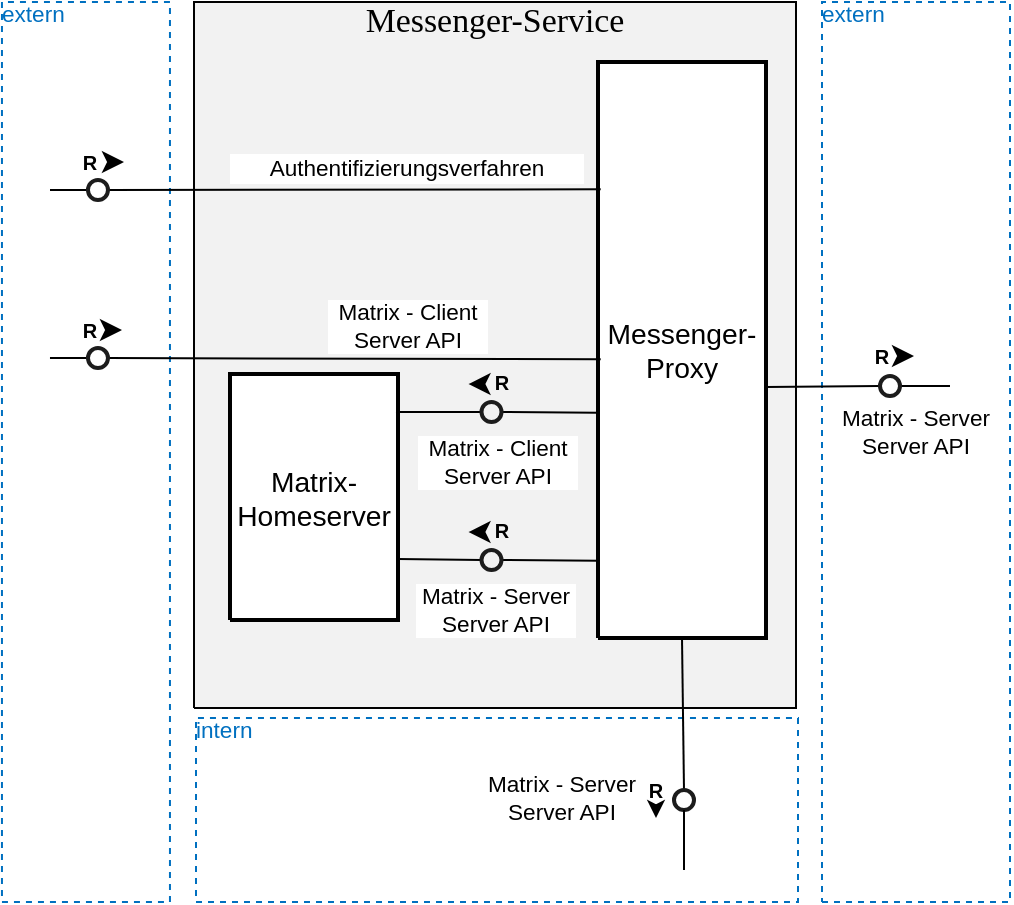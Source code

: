 <mxfile>
    <diagram name="API-Messenger-Service" id="VJmnjxaGHHmpje8je5-Q">
        <mxGraphModel dx="1864" dy="860" grid="1" gridSize="10" guides="1" tooltips="1" connect="1" arrows="1" fold="1" page="1" pageScale="1" pageWidth="827" pageHeight="1169" math="0" shadow="0">
            <root>
                <mxCell id="0"/>
                <mxCell id="1" parent="0"/>
                <UserObject label="&lt;div style=&quot;font-size: 1px&quot;&gt;&lt;p style=&quot;text-align:left;margin-left:0;margin-right:0;margin-top:0px;margin-bottom:0px;text-indent:0;vertical-align:top;direction:ltr;&quot;&gt;&lt;font style=&quot;font-size:11.29px;font-family:Arial;color:#0070c0;direction:ltr;letter-spacing:0px;line-height:120%;opacity:1&quot;&gt;extern&lt;br/&gt;&lt;/font&gt;&lt;/p&gt;&lt;/div&gt;" tags="Hintergrund" id="YiMSiMVtn8OKMZa1fjgc-1">
                    <mxCell style="verticalAlign=top;align=left;overflow=width;vsdxID=53;fillColor=#FFFFFF;gradientColor=none;shape=stencil(nZBLDoAgDERP0z3SIyjew0SURgSD+Lu9kMZoXLhwN9O+tukAlrNpJg1SzDH4QW/URgNYgZTkjA4UkwJUgGXng+6DX1zLfmoymdXo17xh5zmRJ6Q42BWCfc2oJfdAr+Yv+AP9Cb7OJ3H/2JG1HNGz/84klThPVCc=);dashed=1;strokeColor=#0070c0;points=[];labelBackgroundColor=none;rounded=0;html=1;whiteSpace=wrap;" parent="1" vertex="1">
                        <mxGeometry x="45.98" y="10" width="84" height="450" as="geometry"/>
                    </mxCell>
                </UserObject>
                <UserObject label="&lt;div style=&quot;font-size: 1px&quot;&gt;&lt;p style=&quot;text-align:left;margin-left:0;margin-right:0;margin-top:0px;margin-bottom:0px;text-indent:0;vertical-align:top;direction:ltr;&quot;&gt;&lt;font style=&quot;font-size:11.29px;font-family:Arial;color:#0070c0;direction:ltr;letter-spacing:0px;line-height:120%;opacity:1&quot;&gt;extern&lt;br/&gt;&lt;/font&gt;&lt;/p&gt;&lt;/div&gt;" tags="Hintergrund" id="YiMSiMVtn8OKMZa1fjgc-2">
                    <mxCell style="verticalAlign=top;align=left;overflow=width;vsdxID=52;fillColor=#FFFFFF;gradientColor=none;shape=stencil(nZBLDoAgDERP0z3SIyjew0SURgSD+Lu9kMZoXLhwN9O+tukAlrNpJg1SzDH4QW/URgNYgZTkjA4UkwJUgGXng+6DX1zLfmoymdXo17xh5zmRJ6Q42BWCfc2oJfdAr+Yv+AP9Cb7OJ3H/2JG1HNGz/84klThPVCc=);dashed=1;strokeColor=#0070c0;points=[];labelBackgroundColor=none;rounded=0;html=1;whiteSpace=wrap;" parent="1" vertex="1">
                        <mxGeometry x="456" y="10" width="94" height="450" as="geometry"/>
                    </mxCell>
                </UserObject>
                <UserObject label="&lt;div style=&quot;font-size: 1px&quot;&gt;&lt;p style=&quot;text-align:left;margin-left:0;margin-right:0;margin-top:0px;margin-bottom:0px;text-indent:0;vertical-align:top;direction:ltr;&quot;&gt;&lt;font style=&quot;font-size:11.29px;font-family:Arial;color:#0070c0;direction:ltr;letter-spacing:0px;line-height:120%;opacity:1&quot;&gt;intern&lt;br/&gt;&lt;/font&gt;&lt;/p&gt;&lt;/div&gt;" tags="Hintergrund" id="YiMSiMVtn8OKMZa1fjgc-3">
                    <mxCell style="verticalAlign=top;align=left;overflow=width;vsdxID=51;fillColor=#FFFFFF;gradientColor=none;shape=stencil(nZBLDoAgDERP0z3SIyjew0SURgSD+Lu9kMZoXLhwN9O+tukAlrNpJg1SzDH4QW/URgNYgZTkjA4UkwJUgGXng+6DX1zLfmoymdXo17xh5zmRJ6Q42BWCfc2oJfdAr+Yv+AP9Cb7OJ3H/2JG1HNGz/84klThPVCc=);dashed=1;strokeColor=#0070c0;points=[];labelBackgroundColor=none;rounded=0;html=1;whiteSpace=wrap;" parent="1" vertex="1">
                        <mxGeometry x="143" y="368.02" width="301" height="91.98" as="geometry"/>
                    </mxCell>
                </UserObject>
                <UserObject label="&lt;div style=&quot;font-size: 1px&quot;&gt;&lt;font style=&quot;font-size:16.93px;font-family:Calibri;color:#000000;direction:ltr;letter-spacing:0px;line-height:120%;opacity:1&quot;&gt;Messenger-Service&lt;br/&gt;&lt;/font&gt;&lt;/div&gt;" tags="Hintergrund" id="YiMSiMVtn8OKMZa1fjgc-4">
                    <mxCell style="verticalAlign=top;align=center;overflow=width;vsdxID=1;fillColor=#f2f2f2;gradientColor=none;shape=stencil(nZBLDoAgDERP0z3SIyjew0SURgSD+Lu9kMZoXLhwN9O+tukAlrNpJg1SzDH4QW/URgNYgZTkjA4UkwJUgGXng+6DX1zLfmoymdXo17xh5zmRJ6Q42BWCfc2oJfdAr+Yv+AP9Cb7OJ3H/2JG1HNGz/84klThPVCc=);points=[];labelBackgroundColor=none;rounded=0;html=1;whiteSpace=wrap;" parent="1" vertex="1">
                        <mxGeometry x="142" y="10" width="301" height="353.02" as="geometry"/>
                    </mxCell>
                </UserObject>
                <UserObject label="&lt;div style=&quot;font-size: 1px&quot;&gt;&lt;font style=&quot;font-size:14.11px;font-family:Arial;color:#000000;direction:ltr;letter-spacing:0px;line-height:120%;opacity:1&quot;&gt;Matrix- Homeserver&lt;br/&gt;&lt;/font&gt;&lt;/div&gt;" tags="Hintergrund" id="YiMSiMVtn8OKMZa1fjgc-5">
                    <mxCell style="verticalAlign=middle;align=center;overflow=width;vsdxID=2;fillColor=#FFFFFF;gradientColor=none;shape=stencil(nZBLDoAgDERP0z3SIyjew0SURgSD+Lu9kMZoXLhwN9O+tukAlrNpJg1SzDH4QW/URgNYgZTkjA4UkwJUgGXng+6DX1zLfmoymdXo17xh5zmRJ6Q42BWCfc2oJfdAr+Yv+AP9Cb7OJ3H/2JG1HNGz/84klThPVCc=);strokeWidth=2;spacingTop=-1;spacingBottom=-1;spacingLeft=-1;spacingRight=-1;points=[[0.5,0,0],[1,0.5,0],[0.5,0.5,0],[0.5,0.5,0]];labelBackgroundColor=none;rounded=0;html=1;whiteSpace=wrap;" parent="1" vertex="1">
                        <mxGeometry x="160" y="196.02" width="84" height="123" as="geometry"/>
                    </mxCell>
                </UserObject>
                <mxCell id="YiMSiMVtn8OKMZa1fjgc-59" style="edgeStyle=none;rounded=0;orthogonalLoop=1;jettySize=auto;html=1;exitX=1;exitY=0.564;exitDx=0;exitDy=0;exitPerimeter=0;entryX=0;entryY=0.5;entryDx=0;entryDy=0;endArrow=none;endFill=0;" parent="1" source="YiMSiMVtn8OKMZa1fjgc-20" target="YiMSiMVtn8OKMZa1fjgc-57" edge="1">
                    <mxGeometry relative="1" as="geometry"/>
                </mxCell>
                <UserObject label="&lt;div style=&quot;font-size: 1px&quot;&gt;&lt;font style=&quot;font-size:14.11px;font-family:Arial;color:#000000;direction:ltr;letter-spacing:0px;line-height:120%;opacity:1&quot;&gt;Messenger-&lt;br/&gt;Proxy&lt;br/&gt;&lt;/font&gt;&lt;/div&gt;" tags="Hintergrund" id="YiMSiMVtn8OKMZa1fjgc-20">
                    <mxCell style="verticalAlign=middle;align=center;overflow=width;vsdxID=19;fillColor=#FFFFFF;gradientColor=none;shape=stencil(nZBLDoAgDERP0z3SIyjew0SURgSD+Lu9kMZoXLhwN9O+tukAlrNpJg1SzDH4QW/URgNYgZTkjA4UkwJUgGXng+6DX1zLfmoymdXo17xh5zmRJ6Q42BWCfc2oJfdAr+Yv+AP9Cb7OJ3H/2JG1HNGz/84klThPVCc=);strokeColor=#000000;strokeWidth=2;spacingTop=-1;spacingBottom=-1;spacingLeft=-1;spacingRight=-1;points=[[0.5,0,0],[1,0.5,0],[0.5,0.5,0],[0.5,0.5,0]];labelBackgroundColor=none;rounded=0;html=1;whiteSpace=wrap;" parent="1" vertex="1">
                        <mxGeometry x="344" y="40" width="84" height="288.02" as="geometry"/>
                    </mxCell>
                </UserObject>
                <mxCell id="YiMSiMVtn8OKMZa1fjgc-35" parent="1" vertex="1">
                    <mxGeometry x="386" y="446.02" as="geometry"/>
                </mxCell>
                <UserObject label="" tags="Hintergrund" id="YiMSiMVtn8OKMZa1fjgc-36">
                    <mxCell style="vsdxID=20;edgeStyle=none;startArrow=none;endArrow=none;startSize=5;endSize=5;strokeColor=#000000;spacingTop=-3;spacingBottom=-3;spacingLeft=-2;spacingRight=-2;verticalAlign=middle;html=1;labelBackgroundColor=#ffffff;rounded=0;exitX=0.5;exitY=1;exitDx=0;exitDy=0;exitPerimeter=0;entryX=0.5;entryY=0;entryDx=0;entryDy=0;" parent="1" source="YiMSiMVtn8OKMZa1fjgc-20" target="YiMSiMVtn8OKMZa1fjgc-43" edge="1">
                        <mxGeometry relative="1" as="geometry">
                            <Array as="points"/>
                            <mxPoint x="390" y="374.02" as="targetPoint"/>
                        </mxGeometry>
                    </mxCell>
                </UserObject>
                <mxCell id="YiMSiMVtn8OKMZa1fjgc-37" value="&lt;div style=&quot;font-size: 1px&quot;&gt;&lt;p style=&quot;text-align:center;margin-left:0;margin-right:0;margin-top:0px;margin-bottom:0px;text-indent:0;vertical-align:middle;direction:ltr;&quot;&gt;&lt;font style=&quot;font-size:11.29px;font-family:Arial;color:#000000;direction:ltr;letter-spacing:0px;line-height:120%;opacity:1&quot;&gt;Matrix - &lt;/font&gt;&lt;font style=&quot;font-size:11.29px;font-family:Arial;color:#000000;direction:ltr;letter-spacing:0px;line-height:120%;opacity:1&quot;&gt;Server&lt;br/&gt;&lt;/font&gt;&lt;/p&gt;&lt;p style=&quot;text-align:center;margin-left:0;margin-right:0;margin-top:0px;margin-bottom:0px;text-indent:0;vertical-align:middle;direction:ltr;&quot;&gt;&lt;font style=&quot;font-size:11.29px;font-family:Arial;color:#000000;direction:ltr;letter-spacing:0px;line-height:120%;opacity:1&quot;&gt;Server API&lt;/font&gt;&lt;font style=&quot;font-size:11.29px;font-family:Arial;color:#000000;direction:ltr;letter-spacing:0px;line-height:120%;opacity:1&quot;&gt;&lt;br/&gt;&lt;/font&gt;&lt;/p&gt;&lt;/div&gt;" style="text;vsdxID=20;edgeStyle=none;startArrow=none;endArrow=none;startSize=5;endSize=5;strokeColor=none;spacingTop=-3;spacingBottom=-3;spacingLeft=-2;spacingRight=-2;verticalAlign=middle;html=1;labelBackgroundColor=#ffffff;rounded=0;align=center;overflow=width;fillColor=none;gradientColor=none;whiteSpace=wrap;;html=1;;rotation=0;" parent="YiMSiMVtn8OKMZa1fjgc-36" vertex="1">
                    <mxGeometry width="79.98" height="79.98" relative="1" as="geometry">
                        <mxPoint x="-133" y="-92" as="offset"/>
                    </mxGeometry>
                </mxCell>
                <mxCell id="YiMSiMVtn8OKMZa1fjgc-38" value="" style="group" parent="1" vertex="1" connectable="0">
                    <mxGeometry x="353" y="394.02" width="40" height="20" as="geometry"/>
                </mxCell>
                <mxCell id="YiMSiMVtn8OKMZa1fjgc-39" value="" style="group" parent="YiMSiMVtn8OKMZa1fjgc-38" vertex="1" connectable="0">
                    <mxGeometry width="40" height="20" as="geometry"/>
                </mxCell>
                <mxCell id="YiMSiMVtn8OKMZa1fjgc-40" value="" style="group" parent="YiMSiMVtn8OKMZa1fjgc-39" vertex="1" connectable="0">
                    <mxGeometry width="40" height="20" as="geometry"/>
                </mxCell>
                <mxCell id="YiMSiMVtn8OKMZa1fjgc-41" value="" style="endArrow=classic;html=1;strokeColor=#000000;fontFamily=Helvetica;fontSize=14;fontColor=#525252;rounded=0;" parent="YiMSiMVtn8OKMZa1fjgc-40" edge="1">
                    <mxGeometry width="50" height="50" relative="1" as="geometry">
                        <mxPoint x="20" y="19" as="sourcePoint"/>
                        <mxPoint x="20" y="24" as="targetPoint"/>
                    </mxGeometry>
                </mxCell>
                <mxCell id="YiMSiMVtn8OKMZa1fjgc-42" value="R" style="text;html=1;strokeColor=none;fillColor=none;align=center;verticalAlign=middle;whiteSpace=wrap;overflow=hidden;fontFamily=Helvetica;fontSize=10;fontColor=#000000;fontStyle=1" parent="YiMSiMVtn8OKMZa1fjgc-40" vertex="1">
                    <mxGeometry width="40" height="20" as="geometry"/>
                </mxCell>
                <mxCell id="YiMSiMVtn8OKMZa1fjgc-43" value="" style="ellipse;whiteSpace=wrap;html=1;strokeColor=#1C1C1C;fillColor=none;fontFamily=Tahoma;fontSize=14;fontColor=#525252;align=center;strokeWidth=2;" parent="YiMSiMVtn8OKMZa1fjgc-40" vertex="1">
                    <mxGeometry x="29" y="10" width="10" height="10" as="geometry"/>
                </mxCell>
                <mxCell id="YiMSiMVtn8OKMZa1fjgc-50" style="edgeStyle=none;rounded=0;orthogonalLoop=1;jettySize=auto;html=1;exitX=1;exitY=0.5;exitDx=0;exitDy=0;endArrow=none;endFill=0;entryX=0.016;entryY=0.516;entryDx=0;entryDy=0;entryPerimeter=0;" parent="1" source="YiMSiMVtn8OKMZa1fjgc-46" target="YiMSiMVtn8OKMZa1fjgc-20" edge="1">
                    <mxGeometry relative="1" as="geometry">
                        <mxPoint x="340" y="190" as="targetPoint"/>
                    </mxGeometry>
                </mxCell>
                <mxCell id="YiMSiMVtn8OKMZa1fjgc-54" value="" style="endArrow=none;html=1;rounded=0;entryX=0.5;entryY=1;entryDx=0;entryDy=0;" parent="1" target="YiMSiMVtn8OKMZa1fjgc-43" edge="1">
                    <mxGeometry width="50" height="50" relative="1" as="geometry">
                        <mxPoint x="387" y="444.02" as="sourcePoint"/>
                        <mxPoint x="310" y="294.02" as="targetPoint"/>
                    </mxGeometry>
                </mxCell>
                <mxCell id="YiMSiMVtn8OKMZa1fjgc-55" value="" style="group" parent="1" vertex="1" connectable="0">
                    <mxGeometry x="466" y="177.02" width="40" height="29" as="geometry"/>
                </mxCell>
                <mxCell id="YiMSiMVtn8OKMZa1fjgc-56" value="R" style="text;html=1;strokeColor=none;fillColor=none;align=center;verticalAlign=middle;whiteSpace=wrap;overflow=hidden;fontFamily=Helvetica;fontSize=10;fontColor=#000000;fontStyle=1" parent="YiMSiMVtn8OKMZa1fjgc-55" vertex="1">
                    <mxGeometry width="40" height="20" as="geometry"/>
                </mxCell>
                <mxCell id="YiMSiMVtn8OKMZa1fjgc-58" style="edgeStyle=none;rounded=0;html=1;startArrow=none;startFill=0;endArrow=classic;endFill=1;jettySize=auto;orthogonalLoop=1;strokeColor=#000000;fontFamily=Helvetica;fontSize=10;fontColor=#000000;targetPerimeterSpacing=0;endSize=8;sourcePerimeterSpacing=0;startSize=0;" parent="YiMSiMVtn8OKMZa1fjgc-55" edge="1">
                    <mxGeometry relative="1" as="geometry">
                        <mxPoint x="36" y="10" as="targetPoint"/>
                        <mxPoint x="28" y="10" as="sourcePoint"/>
                    </mxGeometry>
                </mxCell>
                <mxCell id="YiMSiMVtn8OKMZa1fjgc-61" value="" style="endArrow=none;html=1;rounded=0;exitX=1;exitY=0.5;exitDx=0;exitDy=0;" parent="1" source="YiMSiMVtn8OKMZa1fjgc-57" edge="1">
                    <mxGeometry width="50" height="50" relative="1" as="geometry">
                        <mxPoint x="600" y="254.02" as="sourcePoint"/>
                        <mxPoint x="520" y="202" as="targetPoint"/>
                    </mxGeometry>
                </mxCell>
                <mxCell id="YiMSiMVtn8OKMZa1fjgc-62" value="&lt;div style=&quot;font-size: 1px&quot;&gt;&lt;p style=&quot;text-align:center;margin-left:0;margin-right:0;margin-top:0px;margin-bottom:0px;text-indent:0;vertical-align:middle;direction:ltr;&quot;&gt;&lt;font style=&quot;font-size:11.29px;font-family:Arial;color:#000000;direction:ltr;letter-spacing:0px;line-height:120%;opacity:1&quot;&gt;Matrix - &lt;/font&gt;&lt;font style=&quot;font-size:11.29px;font-family:Arial;color:#000000;direction:ltr;letter-spacing:0px;line-height:120%;opacity:1&quot;&gt;Server&lt;br/&gt;&lt;/font&gt;&lt;/p&gt;&lt;p style=&quot;text-align:center;margin-left:0;margin-right:0;margin-top:0px;margin-bottom:0px;text-indent:0;vertical-align:middle;direction:ltr;&quot;&gt;&lt;font style=&quot;font-size:11.29px;font-family:Arial;color:#000000;direction:ltr;letter-spacing:0px;line-height:120%;opacity:1&quot;&gt;Server API&lt;/font&gt;&lt;font style=&quot;font-size:11.29px;font-family:Arial;color:#000000;direction:ltr;letter-spacing:0px;line-height:120%;opacity:1&quot;&gt;&lt;br/&gt;&lt;/font&gt;&lt;/p&gt;&lt;/div&gt;" style="text;vsdxID=20;edgeStyle=none;startArrow=none;endArrow=none;startSize=5;endSize=5;strokeColor=none;spacingTop=-3;spacingBottom=-3;spacingLeft=-2;spacingRight=-2;verticalAlign=middle;html=1;labelBackgroundColor=#ffffff;rounded=0;align=center;overflow=width;fillColor=none;gradientColor=none;whiteSpace=wrap;;html=1;;rotation=0;" parent="1" vertex="1">
                    <mxGeometry x="463.01" y="185.037" width="79.98" height="79.98" as="geometry"/>
                </mxCell>
                <mxCell id="YiMSiMVtn8OKMZa1fjgc-68" value="" style="group;flipV=1;direction=south;" parent="1" vertex="1" connectable="0">
                    <mxGeometry x="251.25" y="265.02" width="29" height="40" as="geometry"/>
                </mxCell>
                <mxCell id="YiMSiMVtn8OKMZa1fjgc-71" style="edgeStyle=none;rounded=0;html=1;startArrow=none;startFill=0;endArrow=classic;endFill=1;jettySize=auto;orthogonalLoop=1;strokeColor=#000000;fontFamily=Helvetica;fontSize=10;fontColor=#000000;targetPerimeterSpacing=0;endSize=8;sourcePerimeterSpacing=0;startSize=0;" parent="YiMSiMVtn8OKMZa1fjgc-68" edge="1">
                    <mxGeometry relative="1" as="geometry">
                        <mxPoint x="28" y="10" as="targetPoint"/>
                        <mxPoint x="36" y="10" as="sourcePoint"/>
                    </mxGeometry>
                </mxCell>
                <mxCell id="YiMSiMVtn8OKMZa1fjgc-69" value="R" style="text;html=1;strokeColor=none;fillColor=none;align=center;verticalAlign=middle;whiteSpace=wrap;overflow=hidden;fontFamily=Helvetica;fontSize=10;fontColor=#000000;fontStyle=1;direction=south;" parent="1" vertex="1">
                    <mxGeometry x="285.75" y="254.02" width="20" height="40" as="geometry"/>
                </mxCell>
                <mxCell id="YiMSiMVtn8OKMZa1fjgc-78" style="edgeStyle=none;rounded=0;orthogonalLoop=1;jettySize=auto;html=1;exitX=0.5;exitY=0;exitDx=0;exitDy=0;endArrow=none;endFill=0;entryX=0.006;entryY=0.866;entryDx=0;entryDy=0;entryPerimeter=0;" parent="1" source="YiMSiMVtn8OKMZa1fjgc-70" target="YiMSiMVtn8OKMZa1fjgc-20" edge="1">
                    <mxGeometry relative="1" as="geometry">
                        <mxPoint x="340" y="290" as="targetPoint"/>
                    </mxGeometry>
                </mxCell>
                <mxCell id="YiMSiMVtn8OKMZa1fjgc-79" style="edgeStyle=none;rounded=0;orthogonalLoop=1;jettySize=auto;html=1;exitX=0.5;exitY=1;exitDx=0;exitDy=0;endArrow=none;endFill=0;entryX=1;entryY=0.752;entryDx=0;entryDy=0;entryPerimeter=0;" parent="1" source="YiMSiMVtn8OKMZa1fjgc-70" target="YiMSiMVtn8OKMZa1fjgc-5" edge="1">
                    <mxGeometry relative="1" as="geometry">
                        <mxPoint x="250" y="284.02" as="targetPoint"/>
                    </mxGeometry>
                </mxCell>
                <mxCell id="YiMSiMVtn8OKMZa1fjgc-70" value="" style="ellipse;whiteSpace=wrap;html=1;strokeColor=#1C1C1C;fillColor=none;fontFamily=Tahoma;fontSize=14;fontColor=#525252;align=center;strokeWidth=2;direction=south;" parent="1" vertex="1">
                    <mxGeometry x="285.75" y="284.02" width="10" height="10" as="geometry"/>
                </mxCell>
                <mxCell id="YiMSiMVtn8OKMZa1fjgc-74" style="edgeStyle=none;rounded=0;html=1;startArrow=none;startFill=0;endArrow=classic;endFill=1;jettySize=auto;orthogonalLoop=1;strokeColor=#000000;fontFamily=Helvetica;fontSize=10;fontColor=#000000;targetPerimeterSpacing=0;endSize=8;sourcePerimeterSpacing=0;startSize=0;" parent="1" edge="1">
                    <mxGeometry relative="1" as="geometry">
                        <mxPoint x="279.25" y="201.01" as="targetPoint"/>
                        <mxPoint x="287.25" y="201.01" as="sourcePoint"/>
                    </mxGeometry>
                </mxCell>
                <mxCell id="YiMSiMVtn8OKMZa1fjgc-75" value="R" style="text;html=1;strokeColor=none;fillColor=none;align=center;verticalAlign=middle;whiteSpace=wrap;overflow=hidden;fontFamily=Helvetica;fontSize=10;fontColor=#000000;fontStyle=1;direction=south;" parent="1" vertex="1">
                    <mxGeometry x="285.75" y="180.01" width="20" height="40" as="geometry"/>
                </mxCell>
                <mxCell id="YiMSiMVtn8OKMZa1fjgc-80" style="edgeStyle=none;rounded=0;orthogonalLoop=1;jettySize=auto;html=1;exitX=0.5;exitY=0;exitDx=0;exitDy=0;endArrow=none;endFill=0;entryX=-0.004;entryY=0.609;entryDx=0;entryDy=0;entryPerimeter=0;" parent="1" source="YiMSiMVtn8OKMZa1fjgc-76" target="YiMSiMVtn8OKMZa1fjgc-20" edge="1">
                    <mxGeometry relative="1" as="geometry">
                        <mxPoint x="340" y="204.02" as="targetPoint"/>
                    </mxGeometry>
                </mxCell>
                <mxCell id="YiMSiMVtn8OKMZa1fjgc-81" style="edgeStyle=none;rounded=0;orthogonalLoop=1;jettySize=auto;html=1;exitX=0.5;exitY=1;exitDx=0;exitDy=0;entryX=0.988;entryY=0.154;entryDx=0;entryDy=0;entryPerimeter=0;endArrow=none;endFill=0;" parent="1" source="YiMSiMVtn8OKMZa1fjgc-76" target="YiMSiMVtn8OKMZa1fjgc-5" edge="1">
                    <mxGeometry relative="1" as="geometry"/>
                </mxCell>
                <mxCell id="YiMSiMVtn8OKMZa1fjgc-76" value="" style="ellipse;whiteSpace=wrap;html=1;strokeColor=#1C1C1C;fillColor=none;fontFamily=Tahoma;fontSize=14;fontColor=#525252;align=center;strokeWidth=2;direction=south;" parent="1" vertex="1">
                    <mxGeometry x="285.75" y="210.01" width="10" height="10" as="geometry"/>
                </mxCell>
                <mxCell id="YiMSiMVtn8OKMZa1fjgc-77" value="&lt;div style=&quot;font-size: 1px&quot;&gt;&lt;p style=&quot;text-align:center;margin-left:0;margin-right:0;margin-top:0px;margin-bottom:0px;text-indent:0;vertical-align:middle;direction:ltr;&quot;&gt;&lt;font style=&quot;font-size:11.29px;font-family:Arial;color:#000000;direction:ltr;letter-spacing:0px;line-height:120%;opacity:1&quot;&gt;Matrix - &lt;/font&gt;&lt;font style=&quot;font-size:11.29px;font-family:Arial;color:#000000;direction:ltr;letter-spacing:0px;line-height:120%;opacity:1&quot;&gt;Server&lt;br/&gt;&lt;/font&gt;&lt;/p&gt;&lt;p style=&quot;text-align:center;margin-left:0;margin-right:0;margin-top:0px;margin-bottom:0px;text-indent:0;vertical-align:middle;direction:ltr;&quot;&gt;&lt;font style=&quot;font-size:11.29px;font-family:Arial;color:#000000;direction:ltr;letter-spacing:0px;line-height:120%;opacity:1&quot;&gt;Server API&lt;/font&gt;&lt;font style=&quot;font-size:11.29px;font-family:Arial;color:#000000;direction:ltr;letter-spacing:0px;line-height:120%;opacity:1&quot;&gt;&lt;br/&gt;&lt;/font&gt;&lt;/p&gt;&lt;/div&gt;" style="text;vsdxID=20;edgeStyle=none;startArrow=none;endArrow=none;startSize=5;endSize=5;strokeColor=none;spacingTop=-3;spacingBottom=-3;spacingLeft=-2;spacingRight=-2;verticalAlign=middle;html=1;labelBackgroundColor=#ffffff;rounded=0;align=center;overflow=width;fillColor=none;gradientColor=none;whiteSpace=wrap;;html=1;;rotation=0;" parent="1" vertex="1">
                    <mxGeometry x="285.75" y="368.017" width="79.98" height="79.98" as="geometry"/>
                </mxCell>
                <mxCell id="YiMSiMVtn8OKMZa1fjgc-82" value="&lt;div style=&quot;font-size: 1px&quot;&gt;&lt;p style=&quot;text-align:center;margin-left:0;margin-right:0;margin-top:0px;margin-bottom:0px;text-indent:0;vertical-align:middle;direction:ltr;&quot;&gt;&lt;font style=&quot;font-size:11.29px;font-family:Arial;color:#000000;direction:ltr;letter-spacing:0px;line-height:120%;opacity:1&quot;&gt;Matrix - Client&lt;/font&gt;&lt;font style=&quot;font-size:11.29px;font-family:Arial;color:#000000;direction:ltr;letter-spacing:0px;line-height:120%;opacity:1&quot;&gt;&lt;br&gt;&lt;/font&gt;&lt;/p&gt;&lt;p style=&quot;text-align:center;margin-left:0;margin-right:0;margin-top:0px;margin-bottom:0px;text-indent:0;vertical-align:middle;direction:ltr;&quot;&gt;&lt;font style=&quot;font-size:11.29px;font-family:Arial;color:#000000;direction:ltr;letter-spacing:0px;line-height:120%;opacity:1&quot;&gt;Server API&lt;/font&gt;&lt;font style=&quot;font-size:11.29px;font-family:Arial;color:#000000;direction:ltr;letter-spacing:0px;line-height:120%;opacity:1&quot;&gt;&lt;br&gt;&lt;/font&gt;&lt;/p&gt;&lt;/div&gt;" style="text;vsdxID=20;edgeStyle=none;startArrow=none;endArrow=none;startSize=5;endSize=5;strokeColor=none;spacingTop=-3;spacingBottom=-3;spacingLeft=-2;spacingRight=-2;verticalAlign=middle;html=1;labelBackgroundColor=#ffffff;rounded=0;align=center;overflow=width;fillColor=none;gradientColor=none;whiteSpace=wrap;;html=1;;rotation=0;" parent="1" vertex="1">
                    <mxGeometry x="253.51" y="200.027" width="79.98" height="79.98" as="geometry"/>
                </mxCell>
                <mxCell id="YiMSiMVtn8OKMZa1fjgc-57" value="" style="ellipse;whiteSpace=wrap;html=1;strokeColor=#1C1C1C;fillColor=none;fontFamily=Tahoma;fontSize=14;fontColor=#525252;align=center;strokeWidth=2;" parent="1" vertex="1">
                    <mxGeometry x="485" y="197.02" width="10" height="10" as="geometry"/>
                </mxCell>
                <mxCell id="YiMSiMVtn8OKMZa1fjgc-84" value="" style="group" parent="1" vertex="1" connectable="0">
                    <mxGeometry x="69.99" y="124.02" width="59.99" height="127.977" as="geometry"/>
                </mxCell>
                <mxCell id="YiMSiMVtn8OKMZa1fjgc-44" value="" style="group" parent="YiMSiMVtn8OKMZa1fjgc-84" vertex="1" connectable="0">
                    <mxGeometry y="40" width="59.99" height="87.977" as="geometry"/>
                </mxCell>
                <mxCell id="YiMSiMVtn8OKMZa1fjgc-45" value="R" style="text;html=1;strokeColor=none;fillColor=none;align=center;verticalAlign=middle;whiteSpace=wrap;overflow=hidden;fontFamily=Helvetica;fontSize=10;fontColor=#000000;fontStyle=1" parent="YiMSiMVtn8OKMZa1fjgc-44" vertex="1">
                    <mxGeometry width="40" height="20" as="geometry"/>
                </mxCell>
                <mxCell id="YiMSiMVtn8OKMZa1fjgc-51" style="edgeStyle=none;rounded=0;orthogonalLoop=1;jettySize=auto;html=1;exitX=0;exitY=0.5;exitDx=0;exitDy=0;endArrow=none;endFill=0;" parent="YiMSiMVtn8OKMZa1fjgc-44" source="YiMSiMVtn8OKMZa1fjgc-46" edge="1">
                    <mxGeometry relative="1" as="geometry">
                        <mxPoint y="24" as="targetPoint"/>
                    </mxGeometry>
                </mxCell>
                <mxCell id="YiMSiMVtn8OKMZa1fjgc-46" value="" style="ellipse;whiteSpace=wrap;html=1;strokeColor=#1C1C1C;fillColor=none;fontFamily=Tahoma;fontSize=14;fontColor=#525252;align=center;strokeWidth=2;" parent="YiMSiMVtn8OKMZa1fjgc-44" vertex="1">
                    <mxGeometry x="19" y="19" width="10" height="10" as="geometry"/>
                </mxCell>
                <mxCell id="YiMSiMVtn8OKMZa1fjgc-47" style="edgeStyle=none;rounded=0;html=1;startArrow=none;startFill=0;endArrow=classic;endFill=1;jettySize=auto;orthogonalLoop=1;strokeColor=#000000;fontFamily=Helvetica;fontSize=10;fontColor=#000000;targetPerimeterSpacing=0;endSize=8;sourcePerimeterSpacing=0;startSize=0;" parent="YiMSiMVtn8OKMZa1fjgc-44" edge="1">
                    <mxGeometry relative="1" as="geometry">
                        <mxPoint x="36" y="10" as="targetPoint"/>
                        <mxPoint x="28" y="10" as="sourcePoint"/>
                    </mxGeometry>
                </mxCell>
                <mxCell id="YiMSiMVtn8OKMZa1fjgc-52" value="&lt;div style=&quot;font-size: 1px&quot;&gt;&lt;p style=&quot;text-align:center;margin-left:0;margin-right:0;margin-top:0px;margin-bottom:0px;text-indent:0;vertical-align:middle;direction:ltr;&quot;&gt;&lt;font style=&quot;font-size:11.29px;font-family:Arial;color:#000000;direction:ltr;letter-spacing:0px;line-height:120%;opacity:1&quot;&gt;Matrix - Client&lt;/font&gt;&lt;font style=&quot;font-size:11.29px;font-family:Arial;color:#000000;direction:ltr;letter-spacing:0px;line-height:120%;opacity:1&quot;&gt;&lt;br&gt;&lt;/font&gt;&lt;/p&gt;&lt;p style=&quot;text-align:center;margin-left:0;margin-right:0;margin-top:0px;margin-bottom:0px;text-indent:0;vertical-align:middle;direction:ltr;&quot;&gt;&lt;font style=&quot;font-size:11.29px;font-family:Arial;color:#000000;direction:ltr;letter-spacing:0px;line-height:120%;opacity:1&quot;&gt;Server API&lt;/font&gt;&lt;font style=&quot;font-size:11.29px;font-family:Arial;color:#000000;direction:ltr;letter-spacing:0px;line-height:120%;opacity:1&quot;&gt;&lt;br&gt;&lt;/font&gt;&lt;/p&gt;&lt;/div&gt;" style="text;vsdxID=20;edgeStyle=none;startArrow=none;endArrow=none;startSize=5;endSize=5;strokeColor=none;spacingTop=-3;spacingBottom=-3;spacingLeft=-2;spacingRight=-2;verticalAlign=middle;html=1;labelBackgroundColor=#ffffff;rounded=0;align=center;overflow=width;fillColor=none;gradientColor=none;whiteSpace=wrap;;html=1;;rotation=0;" parent="1" vertex="1">
                    <mxGeometry x="208.51" y="130.027" width="79.98" height="82.98" as="geometry"/>
                </mxCell>
                <mxCell id="12" value="R" style="text;html=1;strokeColor=none;fillColor=none;align=center;verticalAlign=middle;whiteSpace=wrap;overflow=hidden;fontFamily=Helvetica;fontSize=10;fontColor=#000000;fontStyle=1" parent="1" vertex="1">
                    <mxGeometry x="69.99" y="80.0" width="40" height="20" as="geometry"/>
                </mxCell>
                <mxCell id="15" style="edgeStyle=none;html=1;exitX=1;exitY=0.5;exitDx=0;exitDy=0;entryX=0.016;entryY=0.221;entryDx=0;entryDy=0;entryPerimeter=0;endArrow=none;endFill=0;" parent="1" source="13" target="YiMSiMVtn8OKMZa1fjgc-20" edge="1">
                    <mxGeometry relative="1" as="geometry"/>
                </mxCell>
                <mxCell id="17" style="edgeStyle=none;html=1;exitX=0;exitY=0.5;exitDx=0;exitDy=0;endArrow=none;endFill=0;" parent="1" source="13" edge="1">
                    <mxGeometry relative="1" as="geometry">
                        <mxPoint x="70" y="104" as="targetPoint"/>
                    </mxGeometry>
                </mxCell>
                <mxCell id="13" value="" style="ellipse;whiteSpace=wrap;html=1;strokeColor=#1C1C1C;fillColor=none;fontFamily=Tahoma;fontSize=14;fontColor=#525252;align=center;strokeWidth=2;" parent="1" vertex="1">
                    <mxGeometry x="88.99" y="99.0" width="10" height="10" as="geometry"/>
                </mxCell>
                <mxCell id="14" style="edgeStyle=none;rounded=0;html=1;startArrow=none;startFill=0;endArrow=classic;endFill=1;jettySize=auto;orthogonalLoop=1;strokeColor=#000000;fontFamily=Helvetica;fontSize=10;fontColor=#000000;targetPerimeterSpacing=0;endSize=8;sourcePerimeterSpacing=0;startSize=0;" parent="1" edge="1">
                    <mxGeometry relative="1" as="geometry">
                        <mxPoint x="106.99" y="90.02" as="targetPoint"/>
                        <mxPoint x="98.99" y="90.02" as="sourcePoint"/>
                    </mxGeometry>
                </mxCell>
                <mxCell id="16" value="&lt;div style=&quot;&quot;&gt;&lt;p style=&quot;text-align: center; margin: 0px; text-indent: 0px; vertical-align: middle; direction: ltr;&quot;&gt;&lt;font face=&quot;Arial&quot;&gt;&lt;span style=&quot;font-size: 11.29px;&quot;&gt;Authentifizierungsverfahren&lt;/span&gt;&lt;/font&gt;&lt;/p&gt;&lt;/div&gt;" style="text;vsdxID=20;edgeStyle=none;startArrow=none;endArrow=none;startSize=5;endSize=5;strokeColor=none;spacingTop=-3;spacingBottom=-3;spacingLeft=-2;spacingRight=-2;verticalAlign=middle;html=1;labelBackgroundColor=#ffffff;rounded=0;align=center;overflow=width;fillColor=none;gradientColor=none;whiteSpace=wrap;;html=1;;rotation=0;" parent="1" vertex="1">
                    <mxGeometry x="160" y="55.05" width="177" height="74.98" as="geometry"/>
                </mxCell>
            </root>
        </mxGraphModel>
    </diagram>
</mxfile>